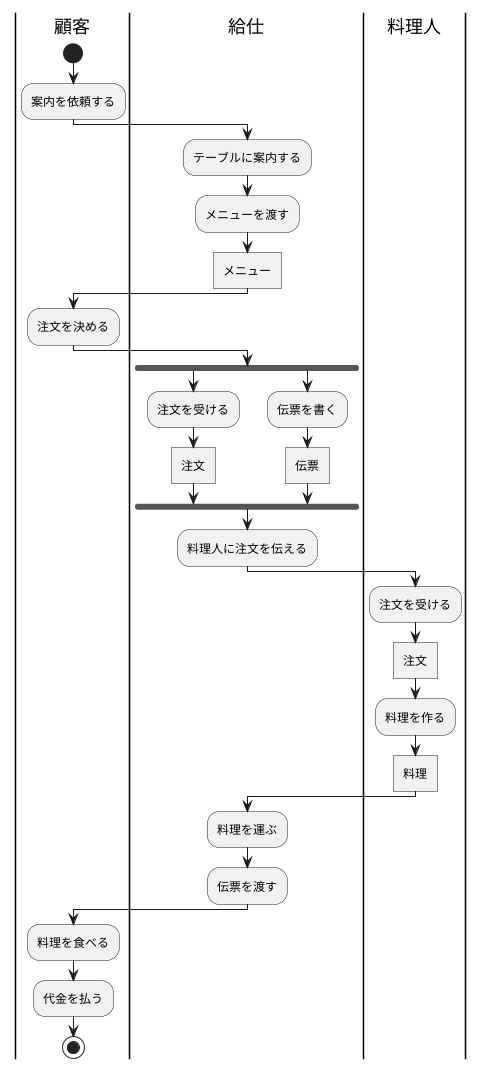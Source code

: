 @startuml 演習７－３
|顧客|
|給仕| 
|料理人|
|顧客|
start
:案内を依頼する;
|給仕|
:テーブルに案内する;
:メニューを渡す;
:メニュー]
|顧客|
:注文を決める;
|給仕|
fork
:注文を受ける;
:注文]
fork again
:伝票を書く;
:伝票]
end fork
:料理人に注文を伝える;
|料理人|
:注文を受ける;
:注文]
:料理を作る;
:料理]
|給仕|
:料理を運ぶ;
:伝票を渡す;
|顧客|
:料理を食べる;
:代金を払う;
stop
@enduml